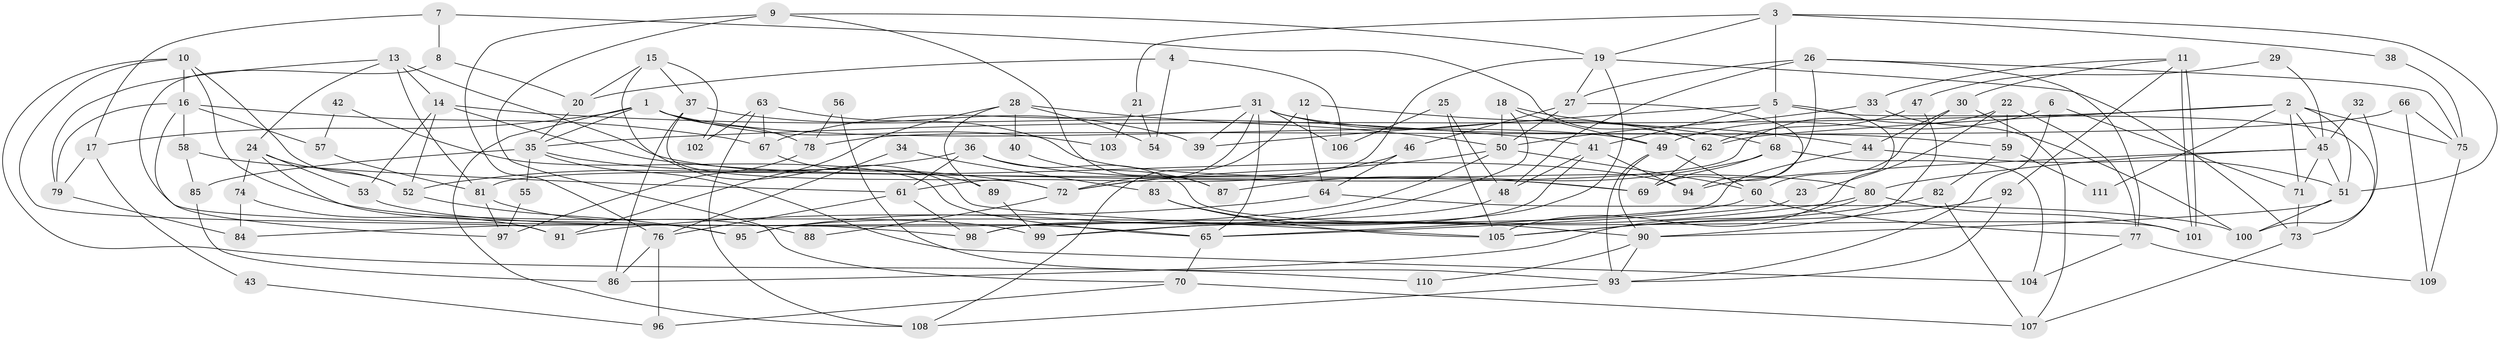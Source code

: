 // Generated by graph-tools (version 1.1) at 2025/02/03/09/25 03:02:05]
// undirected, 111 vertices, 222 edges
graph export_dot {
graph [start="1"]
  node [color=gray90,style=filled];
  1;
  2;
  3;
  4;
  5;
  6;
  7;
  8;
  9;
  10;
  11;
  12;
  13;
  14;
  15;
  16;
  17;
  18;
  19;
  20;
  21;
  22;
  23;
  24;
  25;
  26;
  27;
  28;
  29;
  30;
  31;
  32;
  33;
  34;
  35;
  36;
  37;
  38;
  39;
  40;
  41;
  42;
  43;
  44;
  45;
  46;
  47;
  48;
  49;
  50;
  51;
  52;
  53;
  54;
  55;
  56;
  57;
  58;
  59;
  60;
  61;
  62;
  63;
  64;
  65;
  66;
  67;
  68;
  69;
  70;
  71;
  72;
  73;
  74;
  75;
  76;
  77;
  78;
  79;
  80;
  81;
  82;
  83;
  84;
  85;
  86;
  87;
  88;
  89;
  90;
  91;
  92;
  93;
  94;
  95;
  96;
  97;
  98;
  99;
  100;
  101;
  102;
  103;
  104;
  105;
  106;
  107;
  108;
  109;
  110;
  111;
  1 -- 35;
  1 -- 49;
  1 -- 17;
  1 -- 78;
  1 -- 103;
  1 -- 108;
  2 -- 51;
  2 -- 62;
  2 -- 35;
  2 -- 45;
  2 -- 71;
  2 -- 75;
  2 -- 111;
  3 -- 51;
  3 -- 5;
  3 -- 19;
  3 -- 21;
  3 -- 38;
  4 -- 20;
  4 -- 106;
  4 -- 54;
  5 -- 41;
  5 -- 73;
  5 -- 39;
  5 -- 68;
  5 -- 105;
  6 -- 49;
  6 -- 71;
  6 -- 93;
  7 -- 8;
  7 -- 17;
  7 -- 62;
  8 -- 20;
  8 -- 98;
  9 -- 19;
  9 -- 76;
  9 -- 70;
  9 -- 87;
  10 -- 91;
  10 -- 16;
  10 -- 52;
  10 -- 99;
  10 -- 110;
  11 -- 101;
  11 -- 101;
  11 -- 92;
  11 -- 30;
  11 -- 33;
  12 -- 68;
  12 -- 64;
  12 -- 108;
  13 -- 24;
  13 -- 94;
  13 -- 14;
  13 -- 79;
  13 -- 81;
  14 -- 52;
  14 -- 41;
  14 -- 53;
  14 -- 69;
  15 -- 37;
  15 -- 105;
  15 -- 20;
  15 -- 102;
  16 -- 58;
  16 -- 79;
  16 -- 57;
  16 -- 67;
  16 -- 97;
  17 -- 79;
  17 -- 43;
  18 -- 95;
  18 -- 49;
  18 -- 44;
  18 -- 50;
  19 -- 61;
  19 -- 27;
  19 -- 73;
  19 -- 99;
  20 -- 35;
  21 -- 54;
  21 -- 103;
  22 -- 81;
  22 -- 77;
  22 -- 23;
  22 -- 59;
  23 -- 65;
  24 -- 52;
  24 -- 53;
  24 -- 74;
  24 -- 95;
  25 -- 105;
  25 -- 48;
  25 -- 106;
  26 -- 48;
  26 -- 69;
  26 -- 27;
  26 -- 75;
  26 -- 77;
  27 -- 46;
  27 -- 50;
  27 -- 94;
  28 -- 89;
  28 -- 50;
  28 -- 40;
  28 -- 54;
  28 -- 91;
  29 -- 45;
  29 -- 47;
  30 -- 60;
  30 -- 44;
  30 -- 107;
  31 -- 67;
  31 -- 65;
  31 -- 39;
  31 -- 59;
  31 -- 62;
  31 -- 72;
  31 -- 106;
  32 -- 45;
  32 -- 100;
  33 -- 50;
  33 -- 100;
  34 -- 83;
  34 -- 76;
  35 -- 72;
  35 -- 55;
  35 -- 85;
  35 -- 104;
  36 -- 101;
  36 -- 80;
  36 -- 52;
  36 -- 61;
  37 -- 39;
  37 -- 72;
  37 -- 86;
  38 -- 75;
  40 -- 87;
  41 -- 94;
  41 -- 48;
  41 -- 98;
  42 -- 57;
  42 -- 65;
  43 -- 96;
  44 -- 51;
  44 -- 98;
  45 -- 51;
  45 -- 71;
  45 -- 80;
  45 -- 94;
  46 -- 72;
  46 -- 64;
  47 -- 90;
  47 -- 62;
  48 -- 95;
  49 -- 60;
  49 -- 93;
  49 -- 90;
  50 -- 60;
  50 -- 72;
  50 -- 84;
  51 -- 90;
  51 -- 100;
  52 -- 95;
  53 -- 65;
  55 -- 97;
  56 -- 78;
  56 -- 93;
  57 -- 81;
  58 -- 61;
  58 -- 85;
  59 -- 82;
  59 -- 111;
  60 -- 77;
  60 -- 65;
  61 -- 98;
  61 -- 76;
  62 -- 69;
  63 -- 108;
  63 -- 69;
  63 -- 67;
  63 -- 102;
  64 -- 100;
  64 -- 91;
  65 -- 70;
  66 -- 109;
  66 -- 75;
  66 -- 78;
  67 -- 89;
  68 -- 69;
  68 -- 87;
  68 -- 104;
  70 -- 107;
  70 -- 96;
  71 -- 73;
  72 -- 88;
  73 -- 107;
  74 -- 91;
  74 -- 84;
  75 -- 109;
  76 -- 86;
  76 -- 96;
  77 -- 104;
  77 -- 109;
  78 -- 97;
  79 -- 84;
  80 -- 99;
  80 -- 86;
  80 -- 101;
  81 -- 97;
  81 -- 88;
  82 -- 107;
  82 -- 105;
  83 -- 90;
  83 -- 105;
  85 -- 86;
  89 -- 99;
  90 -- 93;
  90 -- 110;
  92 -- 105;
  92 -- 93;
  93 -- 108;
}
